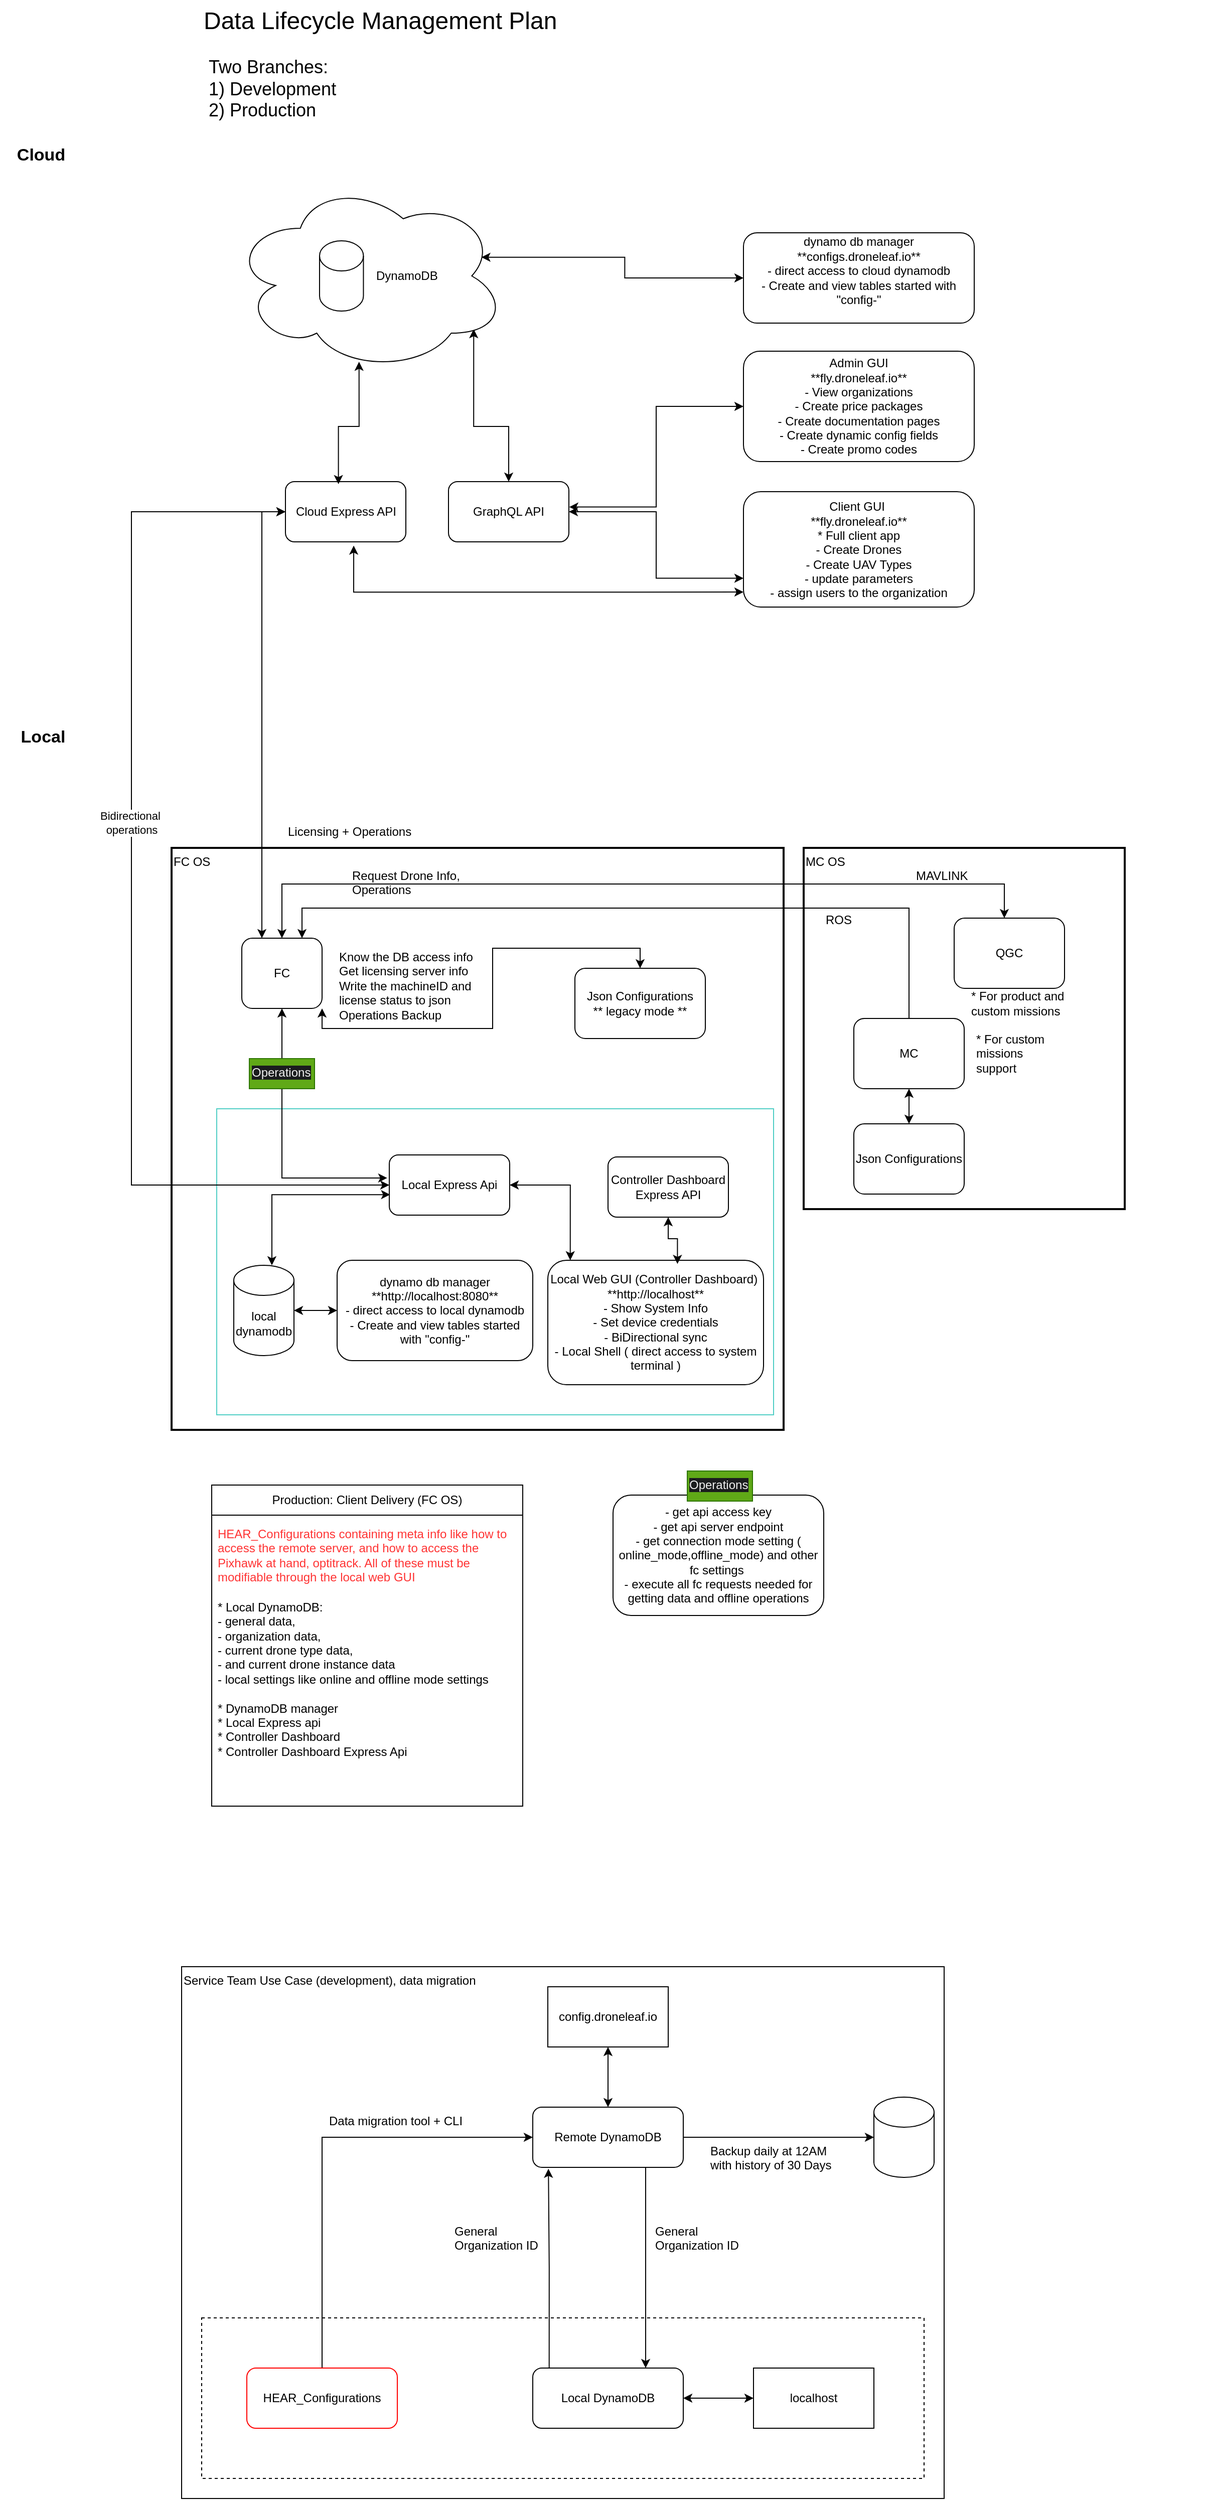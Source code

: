 <mxfile version="24.7.17">
  <diagram name="Page-1" id="wEaOUi3Pj6hZfM4FQyrd">
    <mxGraphModel dx="1733" dy="1589" grid="1" gridSize="10" guides="1" tooltips="1" connect="1" arrows="1" fold="1" page="1" pageScale="1" pageWidth="850" pageHeight="1100" math="0" shadow="0">
      <root>
        <mxCell id="0" />
        <mxCell id="1" parent="0" />
        <mxCell id="-x9LoiYlIFWPIXEZT7Lc-37" value="" style="rounded=0;whiteSpace=wrap;html=1;align=left;verticalAlign=top;fillColor=none;strokeWidth=2;strokeColor=#FFFFFF;" parent="1" vertex="1">
          <mxGeometry x="-170" y="355" width="1200" height="755" as="geometry" />
        </mxCell>
        <mxCell id="-x9LoiYlIFWPIXEZT7Lc-34" value="" style="rounded=0;whiteSpace=wrap;html=1;align=left;verticalAlign=top;fillColor=none;strokeWidth=2;strokeColor=#FFFFFF;" parent="1" vertex="1">
          <mxGeometry x="-170" y="-220" width="1200" height="530" as="geometry" />
        </mxCell>
        <mxCell id="qlC8jze0-tgk6nKBFoq2-5" value="FC OS" style="rounded=0;whiteSpace=wrap;html=1;align=left;verticalAlign=top;fillColor=none;strokeWidth=2;" parent="1" vertex="1">
          <mxGeometry y="495" width="610" height="580" as="geometry" />
        </mxCell>
        <mxCell id="-x9LoiYlIFWPIXEZT7Lc-21" value="" style="rounded=0;whiteSpace=wrap;html=1;align=left;verticalAlign=top;fillColor=none;strokeWidth=1;strokeColor=#50cec5;" parent="1" vertex="1">
          <mxGeometry x="45" y="755" width="555" height="305" as="geometry" />
        </mxCell>
        <mxCell id="C1pOEUcsQqXFjarirRQL-31" value="Service Team Use Case (development), data migration" style="rounded=0;whiteSpace=wrap;html=1;verticalAlign=top;align=left;" parent="1" vertex="1">
          <mxGeometry x="10" y="1610" width="760" height="530" as="geometry" />
        </mxCell>
        <mxCell id="C1pOEUcsQqXFjarirRQL-26" value="" style="rounded=0;whiteSpace=wrap;html=1;fillColor=none;dashed=1;" parent="1" vertex="1">
          <mxGeometry x="30" y="1960" width="720" height="160" as="geometry" />
        </mxCell>
        <mxCell id="qlC8jze0-tgk6nKBFoq2-6" value="MC OS" style="rounded=0;whiteSpace=wrap;html=1;align=left;verticalAlign=top;strokeWidth=2;" parent="1" vertex="1">
          <mxGeometry x="630" y="495" width="320" height="360" as="geometry" />
        </mxCell>
        <mxCell id="qlC8jze0-tgk6nKBFoq2-7" value="FC" style="rounded=1;whiteSpace=wrap;html=1;" parent="1" vertex="1">
          <mxGeometry x="70" y="585" width="80" height="70" as="geometry" />
        </mxCell>
        <mxCell id="C1pOEUcsQqXFjarirRQL-5" style="edgeStyle=orthogonalEdgeStyle;rounded=0;orthogonalLoop=1;jettySize=auto;html=1;exitX=-0.017;exitY=0.383;exitDx=0;exitDy=0;exitPerimeter=0;entryX=0.5;entryY=1;entryDx=0;entryDy=0;startArrow=classic;startFill=1;" parent="1" source="-x9LoiYlIFWPIXEZT7Lc-17" target="qlC8jze0-tgk6nKBFoq2-7" edge="1">
          <mxGeometry relative="1" as="geometry" />
        </mxCell>
        <mxCell id="qlC8jze0-tgk6nKBFoq2-8" value="local&lt;div&gt;dynamo&lt;span style=&quot;background-color: initial;&quot;&gt;db&lt;/span&gt;&lt;/div&gt;" style="shape=cylinder3;whiteSpace=wrap;html=1;boundedLbl=1;backgroundOutline=1;size=15;" parent="1" vertex="1">
          <mxGeometry x="62" y="911" width="60" height="90" as="geometry" />
        </mxCell>
        <mxCell id="qlC8jze0-tgk6nKBFoq2-10" value="Local Web GUI (Controller Dashboard)&amp;nbsp;&lt;div&gt;**http://localhost**&lt;br&gt;&lt;div&gt;- Show System Info&lt;br&gt;- Set device credentials&lt;br&gt;- BiDirectional sync&lt;/div&gt;&lt;/div&gt;&lt;div&gt;- Local Shell ( direct access to system terminal )&lt;/div&gt;" style="rounded=1;whiteSpace=wrap;html=1;" parent="1" vertex="1">
          <mxGeometry x="375" y="906" width="215" height="124" as="geometry" />
        </mxCell>
        <mxCell id="qlC8jze0-tgk6nKBFoq2-12" value="Json Configurations&lt;div&gt;** legacy mode **&lt;/div&gt;" style="rounded=1;whiteSpace=wrap;html=1;" parent="1" vertex="1">
          <mxGeometry x="402" y="615" width="130" height="70" as="geometry" />
        </mxCell>
        <mxCell id="qlC8jze0-tgk6nKBFoq2-13" value="Json Configurations" style="rounded=1;whiteSpace=wrap;html=1;" parent="1" vertex="1">
          <mxGeometry x="680" y="770" width="110" height="70" as="geometry" />
        </mxCell>
        <mxCell id="C1pOEUcsQqXFjarirRQL-33" style="edgeStyle=orthogonalEdgeStyle;rounded=0;orthogonalLoop=1;jettySize=auto;html=1;entryX=0.5;entryY=0;entryDx=0;entryDy=0;startArrow=classic;startFill=1;" parent="1" source="qlC8jze0-tgk6nKBFoq2-14" target="qlC8jze0-tgk6nKBFoq2-7" edge="1">
          <mxGeometry relative="1" as="geometry">
            <mxPoint x="705" y="530" as="sourcePoint" />
            <mxPoint x="105" y="550" as="targetPoint" />
            <Array as="points">
              <mxPoint x="830" y="531" />
              <mxPoint x="110" y="531" />
            </Array>
          </mxGeometry>
        </mxCell>
        <mxCell id="qlC8jze0-tgk6nKBFoq2-14" value="QGC" style="rounded=1;whiteSpace=wrap;html=1;" parent="1" vertex="1">
          <mxGeometry x="780" y="565" width="110" height="70" as="geometry" />
        </mxCell>
        <mxCell id="C1pOEUcsQqXFjarirRQL-48" style="edgeStyle=orthogonalEdgeStyle;rounded=0;orthogonalLoop=1;jettySize=auto;html=1;exitX=0.5;exitY=0;exitDx=0;exitDy=0;entryX=0.75;entryY=0;entryDx=0;entryDy=0;startArrow=none;startFill=0;" parent="1" source="qlC8jze0-tgk6nKBFoq2-16" target="qlC8jze0-tgk6nKBFoq2-7" edge="1">
          <mxGeometry relative="1" as="geometry">
            <Array as="points">
              <mxPoint x="735" y="555" />
              <mxPoint x="130" y="555" />
            </Array>
          </mxGeometry>
        </mxCell>
        <mxCell id="qlC8jze0-tgk6nKBFoq2-16" value="MC" style="rounded=1;whiteSpace=wrap;html=1;" parent="1" vertex="1">
          <mxGeometry x="680" y="665" width="110" height="70" as="geometry" />
        </mxCell>
        <mxCell id="C1pOEUcsQqXFjarirRQL-1" value="Production: Client Delivery (FC OS)" style="swimlane;fontStyle=0;childLayout=stackLayout;horizontal=1;startSize=30;horizontalStack=0;resizeParent=1;resizeParentMax=0;resizeLast=0;collapsible=1;marginBottom=0;whiteSpace=wrap;html=1;" parent="1" vertex="1">
          <mxGeometry x="40" y="1130" width="310" height="320" as="geometry">
            <mxRectangle x="40" y="1130" width="230" height="30" as="alternateBounds" />
          </mxGeometry>
        </mxCell>
        <mxCell id="C1pOEUcsQqXFjarirRQL-3" value="&lt;font color=&quot;#ff3333&quot;&gt;HEAR_Configurations containing meta info like how to access the remote server, and how to access the Pixhawk at hand, optitrack. All of these must be modifiable through the local web GUI&lt;/font&gt;" style="text;strokeColor=none;fillColor=none;align=left;verticalAlign=middle;spacingLeft=4;spacingRight=4;overflow=hidden;points=[[0,0.5],[1,0.5]];portConstraint=eastwest;rotatable=0;whiteSpace=wrap;html=1;" parent="C1pOEUcsQqXFjarirRQL-1" vertex="1">
          <mxGeometry y="30" width="310" height="80" as="geometry" />
        </mxCell>
        <mxCell id="C1pOEUcsQqXFjarirRQL-4" value="* Local DynamoDB:&lt;div&gt;- general data,&amp;nbsp;&lt;/div&gt;&lt;div&gt;- organization data,&amp;nbsp;&lt;/div&gt;&lt;div&gt;- current drone type data,&amp;nbsp;&lt;/div&gt;&lt;div&gt;- and current drone instance data&lt;/div&gt;&lt;div&gt;- local settings like online and offline mode settings&lt;/div&gt;&lt;div&gt;&lt;br&gt;&lt;/div&gt;&lt;div&gt;* DynamoDB manager&lt;/div&gt;&lt;div&gt;&lt;span style=&quot;background-color: initial;&quot;&gt;* Local Express api&lt;/span&gt;&lt;br&gt;&lt;/div&gt;&lt;div&gt;* Controller Dashboard&amp;nbsp;&lt;/div&gt;&lt;div&gt;* Controller Dashboard Express Api&lt;/div&gt;&lt;div&gt;&lt;br&gt;&lt;/div&gt;&lt;div&gt;&lt;br&gt;&lt;/div&gt;&lt;div&gt;&lt;br&gt;&lt;/div&gt;" style="text;strokeColor=none;fillColor=none;align=left;verticalAlign=middle;spacingLeft=4;spacingRight=4;overflow=hidden;points=[[0,0.5],[1,0.5]];portConstraint=eastwest;rotatable=0;whiteSpace=wrap;html=1;" parent="C1pOEUcsQqXFjarirRQL-1" vertex="1">
          <mxGeometry y="110" width="310" height="210" as="geometry" />
        </mxCell>
        <mxCell id="C1pOEUcsQqXFjarirRQL-6" style="edgeStyle=orthogonalEdgeStyle;rounded=0;orthogonalLoop=1;jettySize=auto;html=1;exitX=0.5;exitY=0;exitDx=0;exitDy=0;entryX=1;entryY=1;entryDx=0;entryDy=0;startArrow=classic;startFill=1;" parent="1" source="qlC8jze0-tgk6nKBFoq2-12" target="qlC8jze0-tgk6nKBFoq2-7" edge="1">
          <mxGeometry relative="1" as="geometry">
            <mxPoint x="120" y="765" as="sourcePoint" />
            <mxPoint x="120" y="665" as="targetPoint" />
            <Array as="points">
              <mxPoint x="467" y="595" />
              <mxPoint x="320" y="595" />
              <mxPoint x="320" y="675" />
              <mxPoint x="150" y="675" />
            </Array>
          </mxGeometry>
        </mxCell>
        <mxCell id="C1pOEUcsQqXFjarirRQL-7" value="Know the DB access info&lt;div&gt;Get licensing server info&lt;br&gt;&lt;div&gt;Write the machineID and license status to json&lt;/div&gt;&lt;/div&gt;&lt;div&gt;Operations Backup&lt;/div&gt;" style="text;html=1;align=left;verticalAlign=top;whiteSpace=wrap;rounded=0;" parent="1" vertex="1">
          <mxGeometry x="165" y="590" width="145" height="100" as="geometry" />
        </mxCell>
        <mxCell id="C1pOEUcsQqXFjarirRQL-9" style="edgeStyle=orthogonalEdgeStyle;rounded=0;orthogonalLoop=1;jettySize=auto;html=1;entryX=0.104;entryY=0;entryDx=0;entryDy=0;startArrow=classic;startFill=1;entryPerimeter=0;" parent="1" source="-x9LoiYlIFWPIXEZT7Lc-17" target="qlC8jze0-tgk6nKBFoq2-10" edge="1">
          <mxGeometry relative="1" as="geometry">
            <mxPoint x="300" y="765" as="sourcePoint" />
            <mxPoint x="160" y="665" as="targetPoint" />
          </mxGeometry>
        </mxCell>
        <mxCell id="C1pOEUcsQqXFjarirRQL-13" style="edgeStyle=orthogonalEdgeStyle;rounded=0;orthogonalLoop=1;jettySize=auto;html=1;exitX=0.5;exitY=0;exitDx=0;exitDy=0;" parent="1" source="C1pOEUcsQqXFjarirRQL-10" target="C1pOEUcsQqXFjarirRQL-11" edge="1">
          <mxGeometry relative="1" as="geometry">
            <Array as="points">
              <mxPoint x="150" y="1780" />
            </Array>
          </mxGeometry>
        </mxCell>
        <mxCell id="C1pOEUcsQqXFjarirRQL-10" value="HEAR_Configurations" style="rounded=1;whiteSpace=wrap;html=1;strokeColor=#FF0000;" parent="1" vertex="1">
          <mxGeometry x="75" y="2010" width="150" height="60" as="geometry" />
        </mxCell>
        <mxCell id="C1pOEUcsQqXFjarirRQL-11" value="Remote DynamoDB" style="rounded=1;whiteSpace=wrap;html=1;" parent="1" vertex="1">
          <mxGeometry x="360" y="1750" width="150" height="60" as="geometry" />
        </mxCell>
        <mxCell id="C1pOEUcsQqXFjarirRQL-12" value="Local DynamoDB" style="rounded=1;whiteSpace=wrap;html=1;" parent="1" vertex="1">
          <mxGeometry x="360" y="2010" width="150" height="60" as="geometry" />
        </mxCell>
        <mxCell id="C1pOEUcsQqXFjarirRQL-14" value="Data migration tool + CLI" style="text;html=1;align=left;verticalAlign=top;whiteSpace=wrap;rounded=0;" parent="1" vertex="1">
          <mxGeometry x="155" y="1750" width="160" height="30" as="geometry" />
        </mxCell>
        <mxCell id="C1pOEUcsQqXFjarirRQL-15" style="edgeStyle=orthogonalEdgeStyle;rounded=0;orthogonalLoop=1;jettySize=auto;html=1;exitX=0.109;exitY=-0.003;exitDx=0;exitDy=0;entryX=0.104;entryY=1.023;entryDx=0;entryDy=0;exitPerimeter=0;entryPerimeter=0;" parent="1" source="C1pOEUcsQqXFjarirRQL-12" target="C1pOEUcsQqXFjarirRQL-11" edge="1">
          <mxGeometry relative="1" as="geometry">
            <mxPoint x="250" y="1830" as="sourcePoint" />
            <mxPoint x="380" y="1830" as="targetPoint" />
          </mxGeometry>
        </mxCell>
        <mxCell id="C1pOEUcsQqXFjarirRQL-16" style="edgeStyle=orthogonalEdgeStyle;rounded=0;orthogonalLoop=1;jettySize=auto;html=1;exitX=0.75;exitY=1;exitDx=0;exitDy=0;entryX=0.75;entryY=0;entryDx=0;entryDy=0;" parent="1" source="C1pOEUcsQqXFjarirRQL-11" target="C1pOEUcsQqXFjarirRQL-12" edge="1">
          <mxGeometry relative="1" as="geometry">
            <mxPoint x="386" y="2020" as="sourcePoint" />
            <mxPoint x="386" y="1821" as="targetPoint" />
          </mxGeometry>
        </mxCell>
        <mxCell id="C1pOEUcsQqXFjarirRQL-17" value="General&lt;div&gt;Organization ID&lt;/div&gt;" style="text;html=1;align=left;verticalAlign=top;whiteSpace=wrap;rounded=0;" parent="1" vertex="1">
          <mxGeometry x="480" y="1860" width="100" height="80" as="geometry" />
        </mxCell>
        <mxCell id="C1pOEUcsQqXFjarirRQL-18" value="General&lt;div&gt;Organization ID&lt;/div&gt;" style="text;html=1;align=left;verticalAlign=top;whiteSpace=wrap;rounded=0;" parent="1" vertex="1">
          <mxGeometry x="280" y="1860" width="100" height="80" as="geometry" />
        </mxCell>
        <mxCell id="C1pOEUcsQqXFjarirRQL-20" style="edgeStyle=orthogonalEdgeStyle;rounded=0;orthogonalLoop=1;jettySize=auto;html=1;exitX=0.5;exitY=0;exitDx=0;exitDy=0;entryX=0.5;entryY=1;entryDx=0;entryDy=0;startArrow=classic;startFill=1;" parent="1" source="C1pOEUcsQqXFjarirRQL-11" target="C1pOEUcsQqXFjarirRQL-23" edge="1">
          <mxGeometry relative="1" as="geometry">
            <mxPoint x="550" y="1690" as="targetPoint" />
          </mxGeometry>
        </mxCell>
        <mxCell id="C1pOEUcsQqXFjarirRQL-23" value="config.droneleaf.io" style="rounded=0;whiteSpace=wrap;html=1;" parent="1" vertex="1">
          <mxGeometry x="375" y="1630" width="120" height="60" as="geometry" />
        </mxCell>
        <mxCell id="C1pOEUcsQqXFjarirRQL-24" value="localhost" style="rounded=0;whiteSpace=wrap;html=1;" parent="1" vertex="1">
          <mxGeometry x="580" y="2010" width="120" height="60" as="geometry" />
        </mxCell>
        <mxCell id="C1pOEUcsQqXFjarirRQL-25" style="edgeStyle=orthogonalEdgeStyle;rounded=0;orthogonalLoop=1;jettySize=auto;html=1;exitX=1;exitY=0.5;exitDx=0;exitDy=0;entryX=0;entryY=0.5;entryDx=0;entryDy=0;startArrow=classic;startFill=1;" parent="1" source="C1pOEUcsQqXFjarirRQL-12" target="C1pOEUcsQqXFjarirRQL-24" edge="1">
          <mxGeometry relative="1" as="geometry">
            <mxPoint x="544.5" y="2000" as="sourcePoint" />
            <mxPoint x="659.5" y="1940" as="targetPoint" />
          </mxGeometry>
        </mxCell>
        <mxCell id="C1pOEUcsQqXFjarirRQL-27" value="" style="shape=cylinder3;whiteSpace=wrap;html=1;boundedLbl=1;backgroundOutline=1;size=15;" parent="1" vertex="1">
          <mxGeometry x="700" y="1740" width="60" height="80" as="geometry" />
        </mxCell>
        <mxCell id="C1pOEUcsQqXFjarirRQL-28" style="edgeStyle=orthogonalEdgeStyle;rounded=0;orthogonalLoop=1;jettySize=auto;html=1;exitX=1;exitY=0.5;exitDx=0;exitDy=0;entryX=0;entryY=0.5;entryDx=0;entryDy=0;entryPerimeter=0;" parent="1" source="C1pOEUcsQqXFjarirRQL-11" target="C1pOEUcsQqXFjarirRQL-27" edge="1">
          <mxGeometry relative="1" as="geometry" />
        </mxCell>
        <mxCell id="C1pOEUcsQqXFjarirRQL-29" value="Backup daily at 12AM&lt;br&gt;with history of 30 Days" style="text;html=1;align=left;verticalAlign=top;whiteSpace=wrap;rounded=0;" parent="1" vertex="1">
          <mxGeometry x="535" y="1780" width="165" height="30" as="geometry" />
        </mxCell>
        <mxCell id="C1pOEUcsQqXFjarirRQL-32" value="Two Branches:&lt;div&gt;1) Development&lt;/div&gt;&lt;div&gt;2) Production&lt;/div&gt;" style="text;html=1;align=left;verticalAlign=top;whiteSpace=wrap;rounded=0;fontSize=18;" parent="1" vertex="1">
          <mxGeometry x="35" y="-300" width="250" height="80" as="geometry" />
        </mxCell>
        <mxCell id="C1pOEUcsQqXFjarirRQL-34" value="Request Drone Info, Operations" style="text;html=1;align=left;verticalAlign=top;whiteSpace=wrap;rounded=0;" parent="1" vertex="1">
          <mxGeometry x="177.5" y="509" width="112.5" height="30" as="geometry" />
        </mxCell>
        <mxCell id="C1pOEUcsQqXFjarirRQL-36" value="Data Lifecycle Management Plan" style="text;html=1;align=left;verticalAlign=top;whiteSpace=wrap;rounded=0;fontSize=24;" parent="1" vertex="1">
          <mxGeometry x="30" y="-350" width="510" height="30" as="geometry" />
        </mxCell>
        <mxCell id="C1pOEUcsQqXFjarirRQL-38" style="edgeStyle=orthogonalEdgeStyle;rounded=0;orthogonalLoop=1;jettySize=auto;html=1;exitX=0.25;exitY=0;exitDx=0;exitDy=0;entryX=0;entryY=0.5;entryDx=0;entryDy=0;startArrow=classic;startFill=1;" parent="1" source="qlC8jze0-tgk6nKBFoq2-7" target="-x9LoiYlIFWPIXEZT7Lc-22" edge="1">
          <mxGeometry relative="1" as="geometry" />
        </mxCell>
        <mxCell id="C1pOEUcsQqXFjarirRQL-39" value="Licensing + Operations" style="text;html=1;align=left;verticalAlign=top;whiteSpace=wrap;rounded=0;" parent="1" vertex="1">
          <mxGeometry x="113.5" y="465" width="162.5" height="30" as="geometry" />
        </mxCell>
        <mxCell id="C1pOEUcsQqXFjarirRQL-41" style="edgeStyle=orthogonalEdgeStyle;rounded=0;orthogonalLoop=1;jettySize=auto;html=1;exitX=0;exitY=0.5;exitDx=0;exitDy=0;startArrow=classic;startFill=1;entryX=0;entryY=0.5;entryDx=0;entryDy=0;" parent="1" source="-x9LoiYlIFWPIXEZT7Lc-17" target="-x9LoiYlIFWPIXEZT7Lc-22" edge="1">
          <mxGeometry relative="1" as="geometry">
            <Array as="points">
              <mxPoint x="-40" y="831" />
              <mxPoint x="-40" y="160" />
            </Array>
            <mxPoint x="40" y="220" as="targetPoint" />
          </mxGeometry>
        </mxCell>
        <mxCell id="-x9LoiYlIFWPIXEZT7Lc-27" value="Bidirectional&amp;nbsp;&lt;div&gt;operations&lt;/div&gt;" style="edgeLabel;html=1;align=center;verticalAlign=middle;resizable=0;points=[];" parent="C1pOEUcsQqXFjarirRQL-41" vertex="1" connectable="0">
          <mxGeometry x="0.266" y="-2" relative="1" as="geometry">
            <mxPoint x="-2" y="66" as="offset" />
          </mxGeometry>
        </mxCell>
        <mxCell id="C1pOEUcsQqXFjarirRQL-44" value="&lt;span style=&quot;color: rgb(240, 240, 240); font-family: Helvetica; font-size: 12px; font-style: normal; font-variant-ligatures: normal; font-variant-caps: normal; font-weight: 400; letter-spacing: normal; orphans: 2; text-align: left; text-indent: 0px; text-transform: none; widows: 2; word-spacing: 0px; -webkit-text-stroke-width: 0px; white-space: normal; background-color: rgb(27, 29, 30); text-decoration-thickness: initial; text-decoration-style: initial; text-decoration-color: initial; display: inline !important; float: none;&quot;&gt;Operations&lt;/span&gt;" style="text;whiteSpace=wrap;html=1;fillColor=#60a917;fontColor=#ffffff;strokeColor=#2D7600;" parent="1" vertex="1">
          <mxGeometry x="77.5" y="705" width="65" height="30" as="geometry" />
        </mxCell>
        <mxCell id="C1pOEUcsQqXFjarirRQL-45" style="edgeStyle=orthogonalEdgeStyle;rounded=0;orthogonalLoop=1;jettySize=auto;html=1;exitX=0.5;exitY=0;exitDx=0;exitDy=0;entryX=0.5;entryY=1;entryDx=0;entryDy=0;startArrow=classic;startFill=1;" parent="1" source="qlC8jze0-tgk6nKBFoq2-13" target="qlC8jze0-tgk6nKBFoq2-16" edge="1">
          <mxGeometry relative="1" as="geometry">
            <mxPoint x="495" y="765" as="sourcePoint" />
            <mxPoint x="495" y="645" as="targetPoint" />
          </mxGeometry>
        </mxCell>
        <mxCell id="C1pOEUcsQqXFjarirRQL-46" value="* For custom missions support" style="text;html=1;align=left;verticalAlign=middle;whiteSpace=wrap;rounded=0;" parent="1" vertex="1">
          <mxGeometry x="800" y="685" width="90" height="30" as="geometry" />
        </mxCell>
        <mxCell id="C1pOEUcsQqXFjarirRQL-47" value="* For product and custom missions" style="text;html=1;align=left;verticalAlign=middle;whiteSpace=wrap;rounded=0;" parent="1" vertex="1">
          <mxGeometry x="795" y="635" width="130" height="30" as="geometry" />
        </mxCell>
        <mxCell id="C1pOEUcsQqXFjarirRQL-49" value="ROS" style="text;html=1;align=left;verticalAlign=top;whiteSpace=wrap;rounded=0;" parent="1" vertex="1">
          <mxGeometry x="650" y="553" width="50" height="30" as="geometry" />
        </mxCell>
        <mxCell id="-x9LoiYlIFWPIXEZT7Lc-4" value="MAVLINK" style="text;html=1;align=left;verticalAlign=top;whiteSpace=wrap;rounded=0;" parent="1" vertex="1">
          <mxGeometry x="740" y="509" width="50" height="30" as="geometry" />
        </mxCell>
        <mxCell id="-x9LoiYlIFWPIXEZT7Lc-5" value="Client GUI&amp;nbsp;&lt;div&gt;**fly.droneleaf.io**&lt;div&gt;* Full client app&lt;/div&gt;&lt;div&gt;- Create Drones&lt;/div&gt;&lt;div&gt;- Create UAV Types&lt;/div&gt;&lt;div&gt;- update parameters&lt;/div&gt;&lt;div&gt;- assign users to the organization&lt;/div&gt;&lt;/div&gt;" style="rounded=1;whiteSpace=wrap;html=1;" parent="1" vertex="1">
          <mxGeometry x="570" y="140" width="230" height="115" as="geometry" />
        </mxCell>
        <mxCell id="-x9LoiYlIFWPIXEZT7Lc-7" value="Admin GUI&lt;div&gt;**fly.droneleaf.io**&lt;br&gt;&lt;div&gt;- View organizations&lt;/div&gt;&lt;div&gt;- Create price packages&lt;/div&gt;&lt;div&gt;- Create documentation pages&lt;br&gt;- Create dynamic config fields&lt;br&gt;- Create promo codes&lt;/div&gt;&lt;/div&gt;" style="rounded=1;whiteSpace=wrap;html=1;" parent="1" vertex="1">
          <mxGeometry x="570" width="230" height="110" as="geometry" />
        </mxCell>
        <mxCell id="-x9LoiYlIFWPIXEZT7Lc-10" value="dynamo db manager&lt;div&gt;**http://localhost:8080**&lt;br&gt;&lt;div&gt;- direct access to local dynamodb&lt;/div&gt;&lt;div&gt;- Create and view tables started with &quot;config-&quot;&lt;br&gt;&lt;/div&gt;&lt;/div&gt;" style="rounded=1;whiteSpace=wrap;html=1;" parent="1" vertex="1">
          <mxGeometry x="165" y="906" width="195" height="100" as="geometry" />
        </mxCell>
        <mxCell id="-x9LoiYlIFWPIXEZT7Lc-11" style="edgeStyle=orthogonalEdgeStyle;rounded=0;orthogonalLoop=1;jettySize=auto;html=1;entryX=0;entryY=0.5;entryDx=0;entryDy=0;startArrow=classic;startFill=1;exitX=1.003;exitY=0.421;exitDx=0;exitDy=0;exitPerimeter=0;" parent="1" source="-x9LoiYlIFWPIXEZT7Lc-23" target="-x9LoiYlIFWPIXEZT7Lc-7" edge="1">
          <mxGeometry relative="1" as="geometry">
            <mxPoint x="389.75" y="190" as="sourcePoint" />
            <mxPoint x="389.75" y="90" as="targetPoint" />
          </mxGeometry>
        </mxCell>
        <mxCell id="-x9LoiYlIFWPIXEZT7Lc-12" style="edgeStyle=orthogonalEdgeStyle;rounded=0;orthogonalLoop=1;jettySize=auto;html=1;entryX=0;entryY=0.75;entryDx=0;entryDy=0;startArrow=classic;startFill=1;exitX=1;exitY=0.5;exitDx=0;exitDy=0;" parent="1" source="-x9LoiYlIFWPIXEZT7Lc-23" target="-x9LoiYlIFWPIXEZT7Lc-5" edge="1">
          <mxGeometry relative="1" as="geometry">
            <mxPoint x="440" y="290" as="sourcePoint" />
            <mxPoint x="440" y="190" as="targetPoint" />
          </mxGeometry>
        </mxCell>
        <mxCell id="-x9LoiYlIFWPIXEZT7Lc-14" value="dynamo db manager&lt;div&gt;**configs.droneleaf.io**&lt;br&gt;&lt;div&gt;- direct access to cloud dynamodb&lt;/div&gt;&lt;div&gt;- Create and view tables started with &quot;config-&quot;&lt;/div&gt;&lt;div&gt;&lt;br&gt;&lt;/div&gt;&lt;/div&gt;" style="rounded=1;whiteSpace=wrap;html=1;" parent="1" vertex="1">
          <mxGeometry x="570" y="-118" width="230" height="90" as="geometry" />
        </mxCell>
        <mxCell id="-x9LoiYlIFWPIXEZT7Lc-15" style="edgeStyle=orthogonalEdgeStyle;rounded=0;orthogonalLoop=1;jettySize=auto;html=1;startArrow=classic;startFill=1;exitX=0.91;exitY=0.402;exitDx=0;exitDy=0;exitPerimeter=0;" parent="1" source="qlC8jze0-tgk6nKBFoq2-1" target="-x9LoiYlIFWPIXEZT7Lc-14" edge="1">
          <mxGeometry relative="1" as="geometry">
            <mxPoint x="322" y="175" as="sourcePoint" />
            <mxPoint x="530" y="-40" as="targetPoint" />
          </mxGeometry>
        </mxCell>
        <mxCell id="-x9LoiYlIFWPIXEZT7Lc-17" value="Local Express Api" style="rounded=1;whiteSpace=wrap;html=1;" parent="1" vertex="1">
          <mxGeometry x="217" y="801" width="120" height="60" as="geometry" />
        </mxCell>
        <mxCell id="-x9LoiYlIFWPIXEZT7Lc-18" value="" style="endArrow=classic;startArrow=classic;html=1;rounded=0;entryX=0;entryY=0.5;entryDx=0;entryDy=0;" parent="1" source="qlC8jze0-tgk6nKBFoq2-8" target="-x9LoiYlIFWPIXEZT7Lc-10" edge="1">
          <mxGeometry width="50" height="50" relative="1" as="geometry">
            <mxPoint x="105" y="905" as="sourcePoint" />
            <mxPoint x="155" y="855" as="targetPoint" />
          </mxGeometry>
        </mxCell>
        <mxCell id="-x9LoiYlIFWPIXEZT7Lc-20" style="edgeStyle=orthogonalEdgeStyle;rounded=0;orthogonalLoop=1;jettySize=auto;html=1;exitX=0.007;exitY=0.66;exitDx=0;exitDy=0;exitPerimeter=0;entryX=0.633;entryY=0;entryDx=0;entryDy=0;startArrow=classic;startFill=1;entryPerimeter=0;" parent="1" source="-x9LoiYlIFWPIXEZT7Lc-17" target="qlC8jze0-tgk6nKBFoq2-8" edge="1">
          <mxGeometry relative="1" as="geometry">
            <mxPoint x="224" y="783" as="sourcePoint" />
            <mxPoint x="120" y="665" as="targetPoint" />
          </mxGeometry>
        </mxCell>
        <mxCell id="-x9LoiYlIFWPIXEZT7Lc-22" value="Cloud Express API" style="rounded=1;whiteSpace=wrap;html=1;" parent="1" vertex="1">
          <mxGeometry x="113.5" y="130" width="120" height="60" as="geometry" />
        </mxCell>
        <mxCell id="-x9LoiYlIFWPIXEZT7Lc-23" value="GraphQL API" style="rounded=1;whiteSpace=wrap;html=1;" parent="1" vertex="1">
          <mxGeometry x="276" y="130" width="120" height="60" as="geometry" />
        </mxCell>
        <mxCell id="-x9LoiYlIFWPIXEZT7Lc-24" style="edgeStyle=orthogonalEdgeStyle;rounded=0;orthogonalLoop=1;jettySize=auto;html=1;startArrow=classic;startFill=1;exitX=0.882;exitY=0.779;exitDx=0;exitDy=0;exitPerimeter=0;" parent="1" source="qlC8jze0-tgk6nKBFoq2-1" target="-x9LoiYlIFWPIXEZT7Lc-23" edge="1">
          <mxGeometry relative="1" as="geometry">
            <mxPoint x="165.02" y="50" as="sourcePoint" />
            <mxPoint x="520.52" y="77" as="targetPoint" />
          </mxGeometry>
        </mxCell>
        <mxCell id="-x9LoiYlIFWPIXEZT7Lc-26" style="edgeStyle=orthogonalEdgeStyle;rounded=0;orthogonalLoop=1;jettySize=auto;html=1;startArrow=classic;startFill=1;exitX=0.464;exitY=0.95;exitDx=0;exitDy=0;exitPerimeter=0;entryX=0.44;entryY=0.041;entryDx=0;entryDy=0;entryPerimeter=0;" parent="1" source="qlC8jze0-tgk6nKBFoq2-1" target="-x9LoiYlIFWPIXEZT7Lc-22" edge="1">
          <mxGeometry relative="1" as="geometry">
            <mxPoint x="58.48" y="-40" as="sourcePoint" />
            <mxPoint x="86.48" y="92" as="targetPoint" />
          </mxGeometry>
        </mxCell>
        <mxCell id="-x9LoiYlIFWPIXEZT7Lc-28" value="Controller Dashboard Express API" style="rounded=1;whiteSpace=wrap;html=1;" parent="1" vertex="1">
          <mxGeometry x="435" y="803" width="120" height="60" as="geometry" />
        </mxCell>
        <mxCell id="-x9LoiYlIFWPIXEZT7Lc-29" style="edgeStyle=orthogonalEdgeStyle;rounded=0;orthogonalLoop=1;jettySize=auto;html=1;entryX=0.601;entryY=0.029;entryDx=0;entryDy=0;startArrow=classic;startFill=1;entryPerimeter=0;exitX=0.5;exitY=1;exitDx=0;exitDy=0;" parent="1" source="-x9LoiYlIFWPIXEZT7Lc-28" target="qlC8jze0-tgk6nKBFoq2-10" edge="1">
          <mxGeometry relative="1" as="geometry">
            <mxPoint x="375" y="780" as="sourcePoint" />
            <mxPoint x="434" y="855" as="targetPoint" />
          </mxGeometry>
        </mxCell>
        <mxCell id="-x9LoiYlIFWPIXEZT7Lc-32" style="edgeStyle=orthogonalEdgeStyle;rounded=0;orthogonalLoop=1;jettySize=auto;html=1;startArrow=classic;startFill=1;exitX=0.567;exitY=1.062;exitDx=0;exitDy=0;exitPerimeter=0;entryX=0;entryY=0.87;entryDx=0;entryDy=0;entryPerimeter=0;" parent="1" source="-x9LoiYlIFWPIXEZT7Lc-22" target="-x9LoiYlIFWPIXEZT7Lc-5" edge="1">
          <mxGeometry relative="1" as="geometry">
            <mxPoint x="406" y="170" as="sourcePoint" />
            <mxPoint x="470" y="240" as="targetPoint" />
            <Array as="points">
              <mxPoint x="182" y="240" />
            </Array>
          </mxGeometry>
        </mxCell>
        <mxCell id="-x9LoiYlIFWPIXEZT7Lc-35" value="&lt;font style=&quot;font-size: 17px;&quot;&gt;&lt;b&gt;Cloud&lt;/b&gt;&lt;/font&gt;" style="text;html=1;align=center;verticalAlign=middle;whiteSpace=wrap;rounded=0;" parent="1" vertex="1">
          <mxGeometry x="-160" y="-210" width="60" height="30" as="geometry" />
        </mxCell>
        <mxCell id="-x9LoiYlIFWPIXEZT7Lc-36" value="" style="group" parent="1" vertex="1" connectable="0">
          <mxGeometry x="60" y="-170" width="273.397" height="190" as="geometry" />
        </mxCell>
        <mxCell id="qlC8jze0-tgk6nKBFoq2-1" value="" style="ellipse;shape=cloud;whiteSpace=wrap;html=1;" parent="-x9LoiYlIFWPIXEZT7Lc-36" vertex="1">
          <mxGeometry width="273.397" height="190" as="geometry" />
        </mxCell>
        <mxCell id="qlC8jze0-tgk6nKBFoq2-2" value="" style="shape=cylinder3;whiteSpace=wrap;html=1;boundedLbl=1;backgroundOutline=1;size=15;" parent="-x9LoiYlIFWPIXEZT7Lc-36" vertex="1">
          <mxGeometry x="87.487" y="60" width="43.744" height="70" as="geometry" />
        </mxCell>
        <mxCell id="qlC8jze0-tgk6nKBFoq2-3" value="DynamoDB" style="text;html=1;align=left;verticalAlign=middle;whiteSpace=wrap;rounded=0;" parent="-x9LoiYlIFWPIXEZT7Lc-36" vertex="1">
          <mxGeometry x="142.167" y="80" width="65.615" height="30" as="geometry" />
        </mxCell>
        <mxCell id="-x9LoiYlIFWPIXEZT7Lc-38" value="&lt;font style=&quot;font-size: 17px;&quot;&gt;&lt;b&gt;Local&lt;/b&gt;&lt;/font&gt;" style="text;html=1;align=center;verticalAlign=middle;whiteSpace=wrap;rounded=0;" parent="1" vertex="1">
          <mxGeometry x="-158" y="370" width="60" height="30" as="geometry" />
        </mxCell>
        <mxCell id="5hclwF96Is8P2IXJVTBa-3" value="- get api access key&lt;div&gt;- get api server endpoint&lt;br&gt;&lt;div&gt;- get connection mode setting ( online_mode,offline_mode) and other fc settings&lt;span style=&quot;background-color: initial;&quot;&gt;&amp;nbsp;&lt;/span&gt;&lt;/div&gt;&lt;div&gt;- execute all fc requests needed for getting data and offline operations&lt;/div&gt;&lt;/div&gt;" style="rounded=1;whiteSpace=wrap;html=1;" vertex="1" parent="1">
          <mxGeometry x="440" y="1140" width="210" height="120" as="geometry" />
        </mxCell>
        <mxCell id="5hclwF96Is8P2IXJVTBa-4" value="&lt;span style=&quot;color: rgb(240, 240, 240); font-family: Helvetica; font-size: 12px; font-style: normal; font-variant-ligatures: normal; font-variant-caps: normal; font-weight: 400; letter-spacing: normal; orphans: 2; text-align: left; text-indent: 0px; text-transform: none; widows: 2; word-spacing: 0px; -webkit-text-stroke-width: 0px; white-space: normal; background-color: rgb(27, 29, 30); text-decoration-thickness: initial; text-decoration-style: initial; text-decoration-color: initial; display: inline !important; float: none;&quot;&gt;Operations&lt;/span&gt;" style="text;whiteSpace=wrap;html=1;fillColor=#60a917;fontColor=#ffffff;strokeColor=#2D7600;" vertex="1" parent="1">
          <mxGeometry x="514" y="1116" width="65" height="30" as="geometry" />
        </mxCell>
      </root>
    </mxGraphModel>
  </diagram>
</mxfile>
